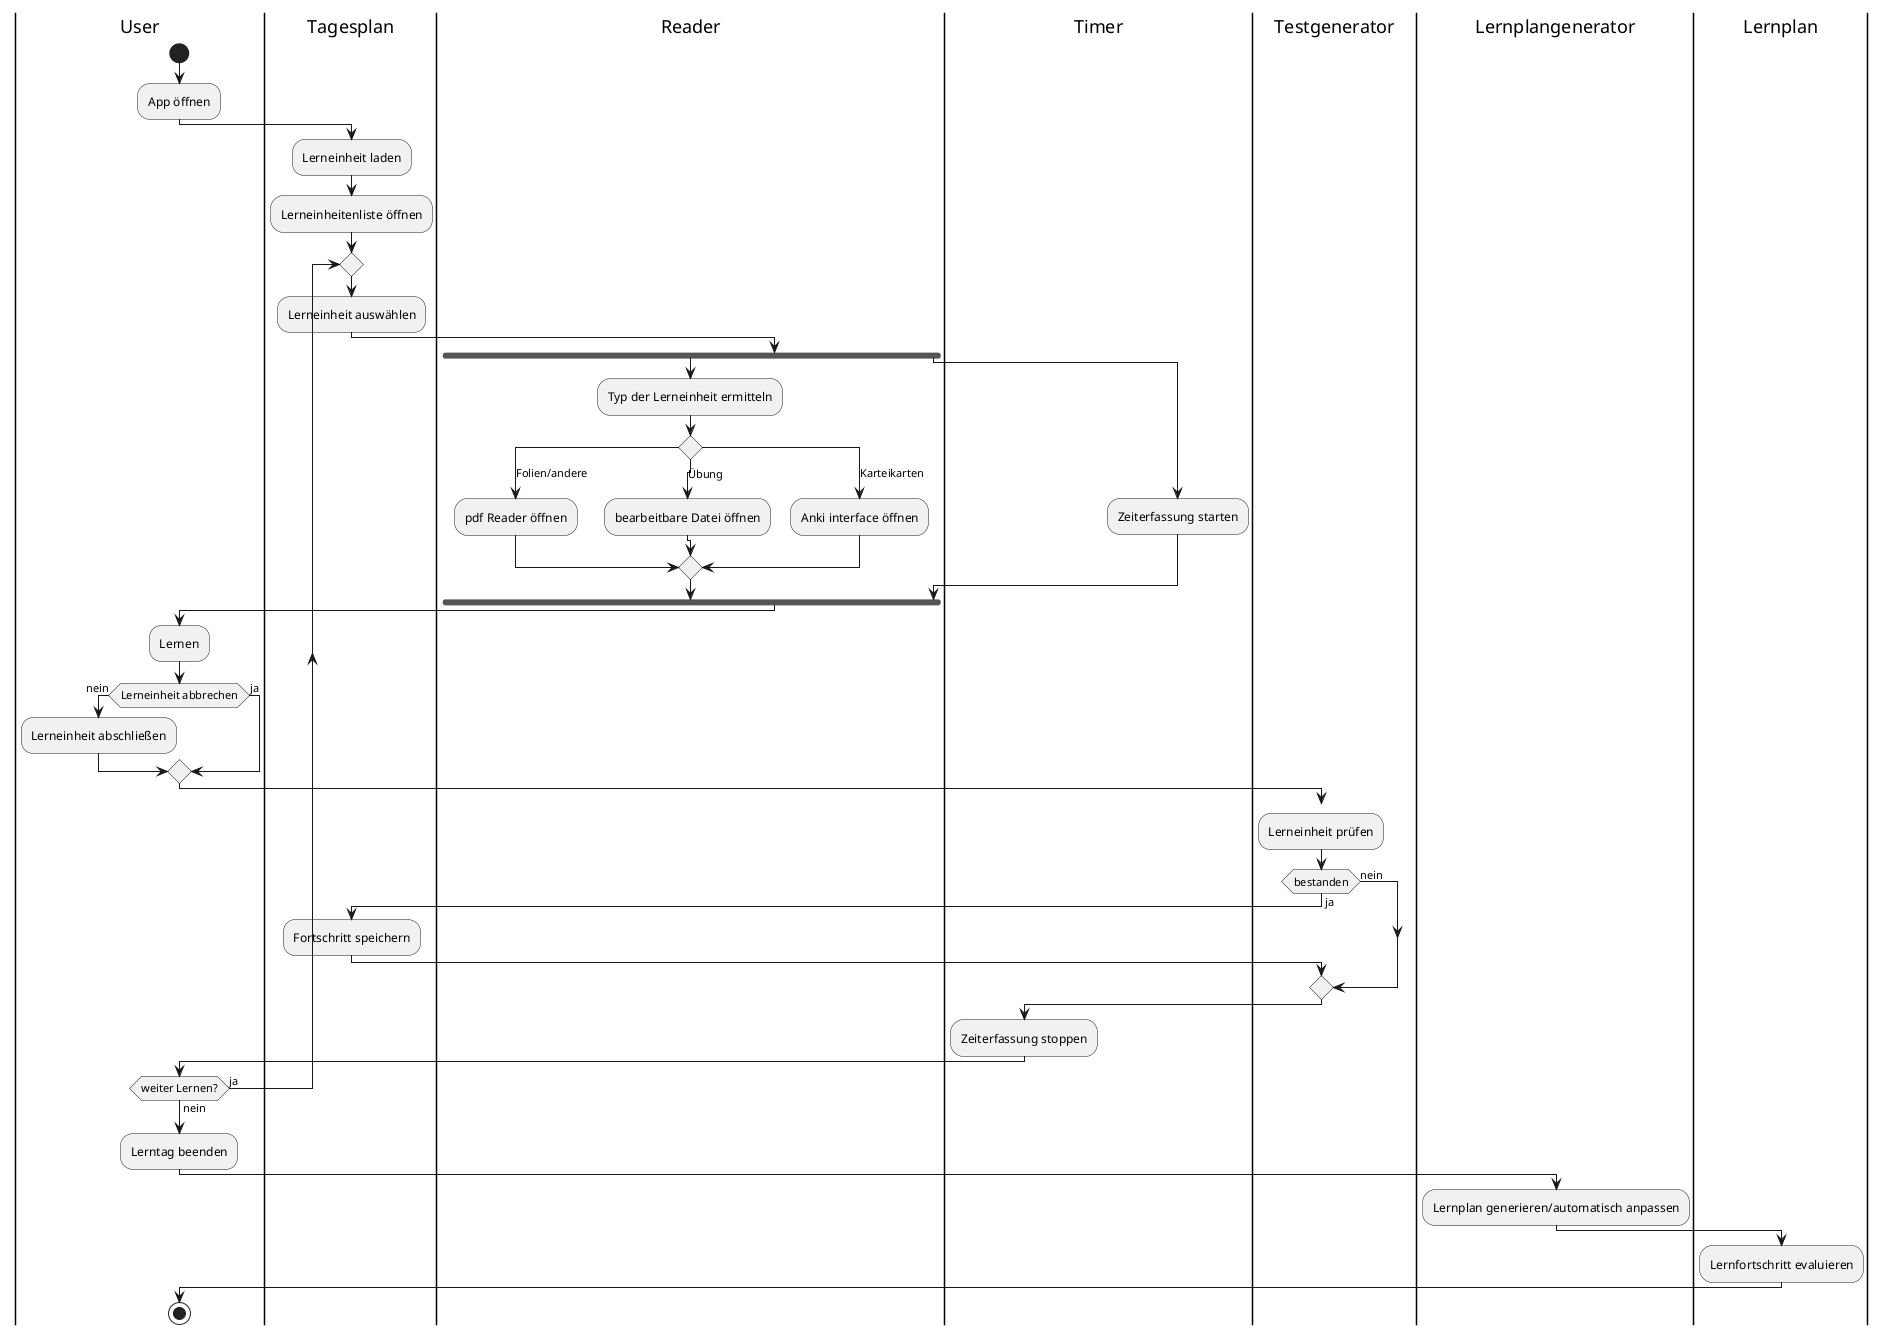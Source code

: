 @startuml Lerneinheit absolvieren Design

' Only greyscale
skinparam monochrome true
' Disable shadows
skinparam shadowing false

|User|
start
:App öffnen;
|Tagesplan|
:Lerneinheit laden;

:Lerneinheitenliste öffnen;
repeat
:Lerneinheit auswählen;
|Reader|
fork
:Typ der Lerneinheit ermitteln;
switch ()


case (Folien/andere)
    :pdf Reader öffnen;
case (Übung)
    :bearbeitbare Datei öffnen;
case (Karteikarten)
    :Anki interface öffnen;
endswitch
fork again
|Timer|
:Zeiterfassung starten;
|Reader|
end fork
|User|
/'include usecase lernen'/
:Lernen; 
if(Lerneinheit abbrechen) then(nein)
:Lerneinheit abschließen;
else (ja)

label abbruch
endif
/'als usecase hinzufügen Wenn durchgefallen kein fortschritt'/
|Testgenerator|
goto abbruch
:Lerneinheit prüfen;
if(bestanden) then(ja)
|Tagesplan|
:Fortschritt speichern;
else(nein)
endif

|Timer|
:Zeiterfassung stoppen;

|User|
repeat while (weiter Lernen?) is (ja) not (nein)
|User|
:Lerntag beenden;
|Lernplangenerator|
:Lernplan generieren/automatisch anpassen;
|Lernplan|
:Lernfortschritt evaluieren;
|User|
stop



@enduml
